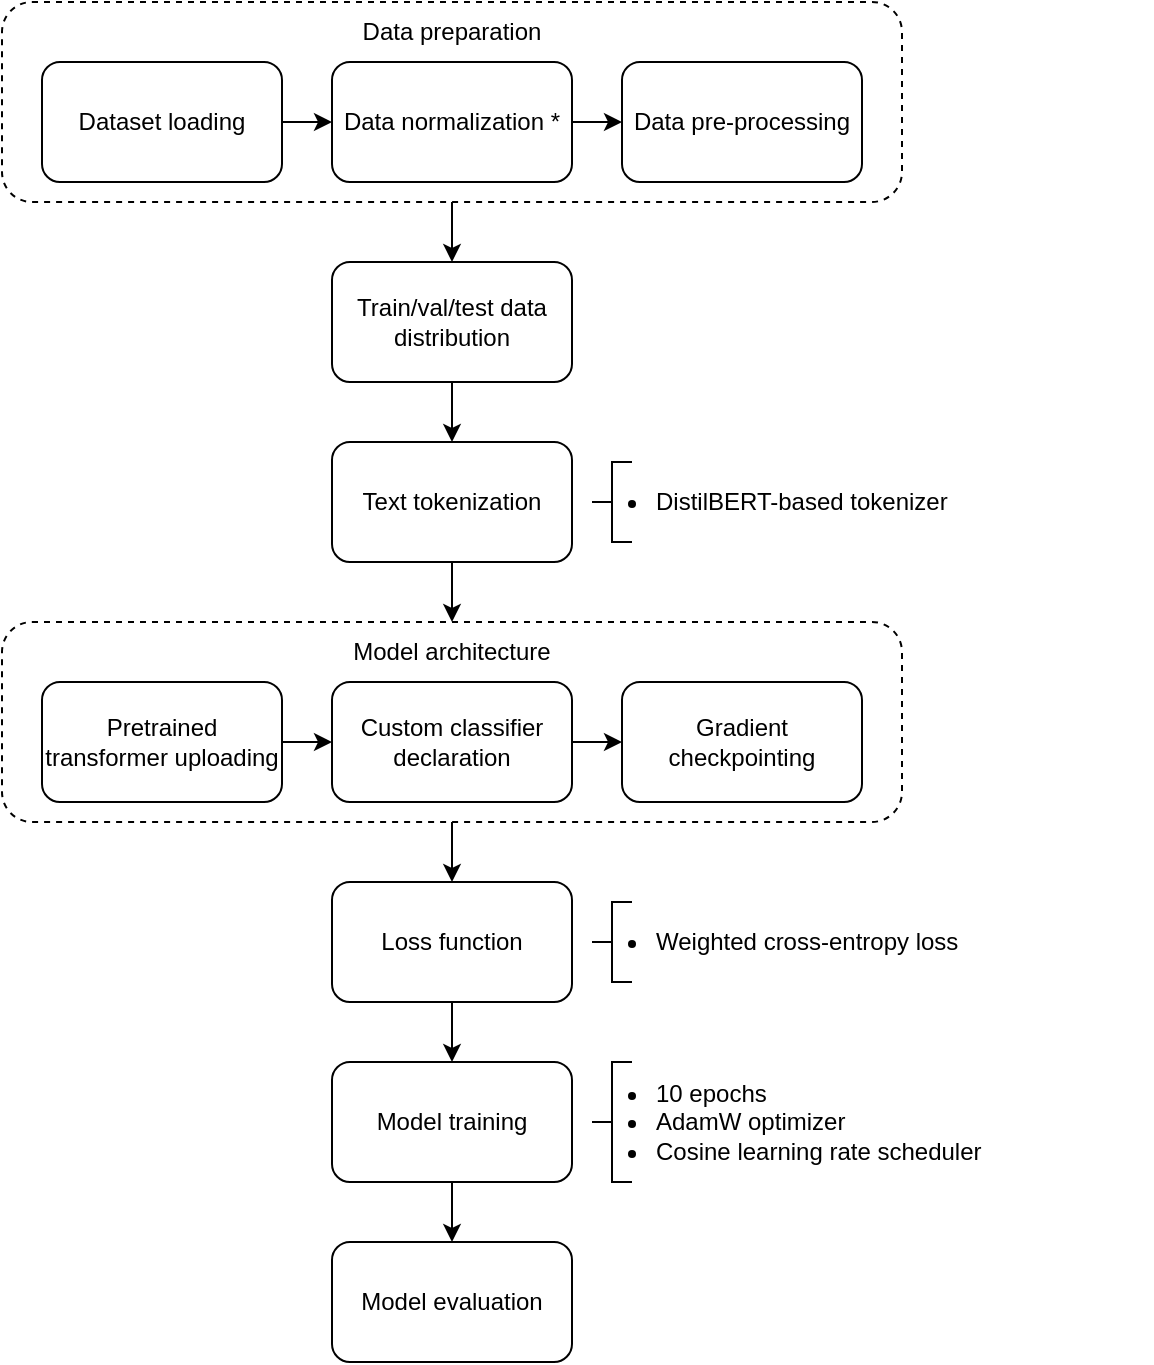 <mxfile version="27.1.1">
  <diagram id="1cen6F0pKEglF9MSGJp_" name="Сторінка-1">
    <mxGraphModel dx="786" dy="552" grid="1" gridSize="10" guides="1" tooltips="1" connect="1" arrows="1" fold="1" page="1" pageScale="1" pageWidth="827" pageHeight="1169" math="0" shadow="0">
      <root>
        <mxCell id="0" />
        <mxCell id="1" parent="0" />
        <mxCell id="uMgJuq0zAGavcUWCigHo-29" value="&lt;ul&gt;&lt;li&gt;10 epochs&lt;/li&gt;&lt;li&gt;AdamW optimizer&lt;/li&gt;&lt;li&gt;Cosine learning rate scheduler&lt;/li&gt;&lt;/ul&gt;" style="text;html=1;strokeColor=none;fillColor=none;align=left;verticalAlign=middle;whiteSpace=wrap;rounded=0;" parent="1" vertex="1">
          <mxGeometry x="485" y="565" width="290" height="30" as="geometry" />
        </mxCell>
        <mxCell id="uMgJuq0zAGavcUWCigHo-13" style="edgeStyle=orthogonalEdgeStyle;rounded=0;orthogonalLoop=1;jettySize=auto;html=1;exitX=0.5;exitY=1;exitDx=0;exitDy=0;entryX=0.5;entryY=0;entryDx=0;entryDy=0;" parent="1" source="uMgJuq0zAGavcUWCigHo-9" target="uMgJuq0zAGavcUWCigHo-4" edge="1">
          <mxGeometry relative="1" as="geometry" />
        </mxCell>
        <mxCell id="uMgJuq0zAGavcUWCigHo-9" value="" style="rounded=1;whiteSpace=wrap;html=1;dashed=1;" parent="1" vertex="1">
          <mxGeometry x="200" y="20" width="450" height="100" as="geometry" />
        </mxCell>
        <mxCell id="uMgJuq0zAGavcUWCigHo-11" style="edgeStyle=orthogonalEdgeStyle;rounded=0;orthogonalLoop=1;jettySize=auto;html=1;entryX=0;entryY=0.5;entryDx=0;entryDy=0;" parent="1" source="uMgJuq0zAGavcUWCigHo-1" target="uMgJuq0zAGavcUWCigHo-2" edge="1">
          <mxGeometry relative="1" as="geometry" />
        </mxCell>
        <mxCell id="uMgJuq0zAGavcUWCigHo-1" value="Dataset loading" style="rounded=1;whiteSpace=wrap;html=1;" parent="1" vertex="1">
          <mxGeometry x="220" y="50" width="120" height="60" as="geometry" />
        </mxCell>
        <mxCell id="uMgJuq0zAGavcUWCigHo-12" style="edgeStyle=orthogonalEdgeStyle;rounded=0;orthogonalLoop=1;jettySize=auto;html=1;exitX=1;exitY=0.5;exitDx=0;exitDy=0;" parent="1" source="uMgJuq0zAGavcUWCigHo-2" target="uMgJuq0zAGavcUWCigHo-3" edge="1">
          <mxGeometry relative="1" as="geometry" />
        </mxCell>
        <mxCell id="uMgJuq0zAGavcUWCigHo-2" value="Data normalization *" style="rounded=1;whiteSpace=wrap;html=1;" parent="1" vertex="1">
          <mxGeometry x="365" y="50" width="120" height="60" as="geometry" />
        </mxCell>
        <mxCell id="uMgJuq0zAGavcUWCigHo-3" value="Data pre-processing" style="rounded=1;whiteSpace=wrap;html=1;" parent="1" vertex="1">
          <mxGeometry x="510" y="50" width="120" height="60" as="geometry" />
        </mxCell>
        <mxCell id="uMgJuq0zAGavcUWCigHo-14" style="edgeStyle=orthogonalEdgeStyle;rounded=0;orthogonalLoop=1;jettySize=auto;html=1;exitX=0.5;exitY=1;exitDx=0;exitDy=0;entryX=0.5;entryY=0;entryDx=0;entryDy=0;" parent="1" source="uMgJuq0zAGavcUWCigHo-4" target="uMgJuq0zAGavcUWCigHo-5" edge="1">
          <mxGeometry relative="1" as="geometry" />
        </mxCell>
        <mxCell id="uMgJuq0zAGavcUWCigHo-4" value="Train/val/test data distribution" style="rounded=1;whiteSpace=wrap;html=1;" parent="1" vertex="1">
          <mxGeometry x="365" y="150" width="120" height="60" as="geometry" />
        </mxCell>
        <mxCell id="uMgJuq0zAGavcUWCigHo-17" style="edgeStyle=orthogonalEdgeStyle;rounded=0;orthogonalLoop=1;jettySize=auto;html=1;exitX=0.5;exitY=1;exitDx=0;exitDy=0;" parent="1" source="uMgJuq0zAGavcUWCigHo-5" target="uMgJuq0zAGavcUWCigHo-16" edge="1">
          <mxGeometry relative="1" as="geometry" />
        </mxCell>
        <mxCell id="uMgJuq0zAGavcUWCigHo-5" value="Text tokenization" style="rounded=1;whiteSpace=wrap;html=1;" parent="1" vertex="1">
          <mxGeometry x="365" y="240" width="120" height="60" as="geometry" />
        </mxCell>
        <mxCell id="uMgJuq0zAGavcUWCigHo-20" style="edgeStyle=orthogonalEdgeStyle;rounded=0;orthogonalLoop=1;jettySize=auto;html=1;exitX=0.5;exitY=1;exitDx=0;exitDy=0;entryX=0.5;entryY=0;entryDx=0;entryDy=0;" parent="1" source="uMgJuq0zAGavcUWCigHo-7" target="uMgJuq0zAGavcUWCigHo-8" edge="1">
          <mxGeometry relative="1" as="geometry" />
        </mxCell>
        <mxCell id="uMgJuq0zAGavcUWCigHo-7" value="Loss function" style="rounded=1;whiteSpace=wrap;html=1;" parent="1" vertex="1">
          <mxGeometry x="365" y="460" width="120" height="60" as="geometry" />
        </mxCell>
        <mxCell id="uMgJuq0zAGavcUWCigHo-21" style="edgeStyle=orthogonalEdgeStyle;rounded=0;orthogonalLoop=1;jettySize=auto;html=1;exitX=0.5;exitY=1;exitDx=0;exitDy=0;" parent="1" source="uMgJuq0zAGavcUWCigHo-8" target="uMgJuq0zAGavcUWCigHo-19" edge="1">
          <mxGeometry relative="1" as="geometry" />
        </mxCell>
        <mxCell id="uMgJuq0zAGavcUWCigHo-8" value="Model training" style="rounded=1;whiteSpace=wrap;html=1;" parent="1" vertex="1">
          <mxGeometry x="365" y="550" width="120" height="60" as="geometry" />
        </mxCell>
        <mxCell id="uMgJuq0zAGavcUWCigHo-10" value="Data preparation" style="text;html=1;align=center;verticalAlign=middle;whiteSpace=wrap;rounded=0;" parent="1" vertex="1">
          <mxGeometry x="355" y="20" width="140" height="30" as="geometry" />
        </mxCell>
        <mxCell id="uMgJuq0zAGavcUWCigHo-18" style="edgeStyle=orthogonalEdgeStyle;rounded=0;orthogonalLoop=1;jettySize=auto;html=1;exitX=0.5;exitY=1;exitDx=0;exitDy=0;entryX=0.5;entryY=0;entryDx=0;entryDy=0;" parent="1" source="uMgJuq0zAGavcUWCigHo-15" target="uMgJuq0zAGavcUWCigHo-7" edge="1">
          <mxGeometry relative="1" as="geometry" />
        </mxCell>
        <mxCell id="uMgJuq0zAGavcUWCigHo-15" value="" style="rounded=1;whiteSpace=wrap;html=1;dashed=1;" parent="1" vertex="1">
          <mxGeometry x="200" y="330" width="450" height="100" as="geometry" />
        </mxCell>
        <mxCell id="uMgJuq0zAGavcUWCigHo-16" value="Model architecture" style="text;html=1;align=center;verticalAlign=middle;whiteSpace=wrap;rounded=0;" parent="1" vertex="1">
          <mxGeometry x="355" y="330" width="140" height="30" as="geometry" />
        </mxCell>
        <mxCell id="uMgJuq0zAGavcUWCigHo-19" value="Model evaluation" style="rounded=1;whiteSpace=wrap;html=1;" parent="1" vertex="1">
          <mxGeometry x="365" y="640" width="120" height="60" as="geometry" />
        </mxCell>
        <mxCell id="uMgJuq0zAGavcUWCigHo-25" style="edgeStyle=orthogonalEdgeStyle;rounded=0;orthogonalLoop=1;jettySize=auto;html=1;exitX=1;exitY=0.5;exitDx=0;exitDy=0;entryX=0;entryY=0.5;entryDx=0;entryDy=0;" parent="1" source="uMgJuq0zAGavcUWCigHo-22" target="uMgJuq0zAGavcUWCigHo-23" edge="1">
          <mxGeometry relative="1" as="geometry" />
        </mxCell>
        <mxCell id="uMgJuq0zAGavcUWCigHo-22" value="Pretrained transformer uploading" style="rounded=1;whiteSpace=wrap;html=1;" parent="1" vertex="1">
          <mxGeometry x="220" y="360" width="120" height="60" as="geometry" />
        </mxCell>
        <mxCell id="uMgJuq0zAGavcUWCigHo-26" style="edgeStyle=orthogonalEdgeStyle;rounded=0;orthogonalLoop=1;jettySize=auto;html=1;exitX=1;exitY=0.5;exitDx=0;exitDy=0;entryX=0;entryY=0.5;entryDx=0;entryDy=0;" parent="1" source="uMgJuq0zAGavcUWCigHo-23" target="uMgJuq0zAGavcUWCigHo-24" edge="1">
          <mxGeometry relative="1" as="geometry" />
        </mxCell>
        <mxCell id="uMgJuq0zAGavcUWCigHo-23" value="Custom classifier declaration" style="rounded=1;whiteSpace=wrap;html=1;" parent="1" vertex="1">
          <mxGeometry x="365" y="360" width="120" height="60" as="geometry" />
        </mxCell>
        <mxCell id="uMgJuq0zAGavcUWCigHo-24" value="Gradient checkpointing" style="rounded=1;whiteSpace=wrap;html=1;" parent="1" vertex="1">
          <mxGeometry x="510" y="360" width="120" height="60" as="geometry" />
        </mxCell>
        <mxCell id="uMgJuq0zAGavcUWCigHo-27" value="" style="html=1;shape=mxgraph.flowchart.annotation_2;align=left;labelPosition=right;" parent="1" vertex="1">
          <mxGeometry x="495" y="550" width="20" height="60" as="geometry" />
        </mxCell>
        <mxCell id="uMgJuq0zAGavcUWCigHo-34" value="&lt;ul&gt;&lt;li&gt;Weighted cross-entropy loss&lt;/li&gt;&lt;/ul&gt;" style="text;html=1;strokeColor=none;fillColor=none;align=left;verticalAlign=middle;whiteSpace=wrap;rounded=0;" parent="1" vertex="1">
          <mxGeometry x="485" y="475" width="290" height="30" as="geometry" />
        </mxCell>
        <mxCell id="uMgJuq0zAGavcUWCigHo-35" value="" style="html=1;shape=mxgraph.flowchart.annotation_2;align=left;labelPosition=right;" parent="1" vertex="1">
          <mxGeometry x="495" y="470" width="20" height="40" as="geometry" />
        </mxCell>
        <mxCell id="uMgJuq0zAGavcUWCigHo-38" value="&lt;ul&gt;&lt;li&gt;DistilBERT-based tokenizer&lt;/li&gt;&lt;/ul&gt;" style="text;html=1;strokeColor=none;fillColor=none;align=left;verticalAlign=middle;whiteSpace=wrap;rounded=0;" parent="1" vertex="1">
          <mxGeometry x="485" y="255" width="290" height="30" as="geometry" />
        </mxCell>
        <mxCell id="uMgJuq0zAGavcUWCigHo-39" value="" style="html=1;shape=mxgraph.flowchart.annotation_2;align=left;labelPosition=right;" parent="1" vertex="1">
          <mxGeometry x="495" y="250" width="20" height="40" as="geometry" />
        </mxCell>
      </root>
    </mxGraphModel>
  </diagram>
</mxfile>
